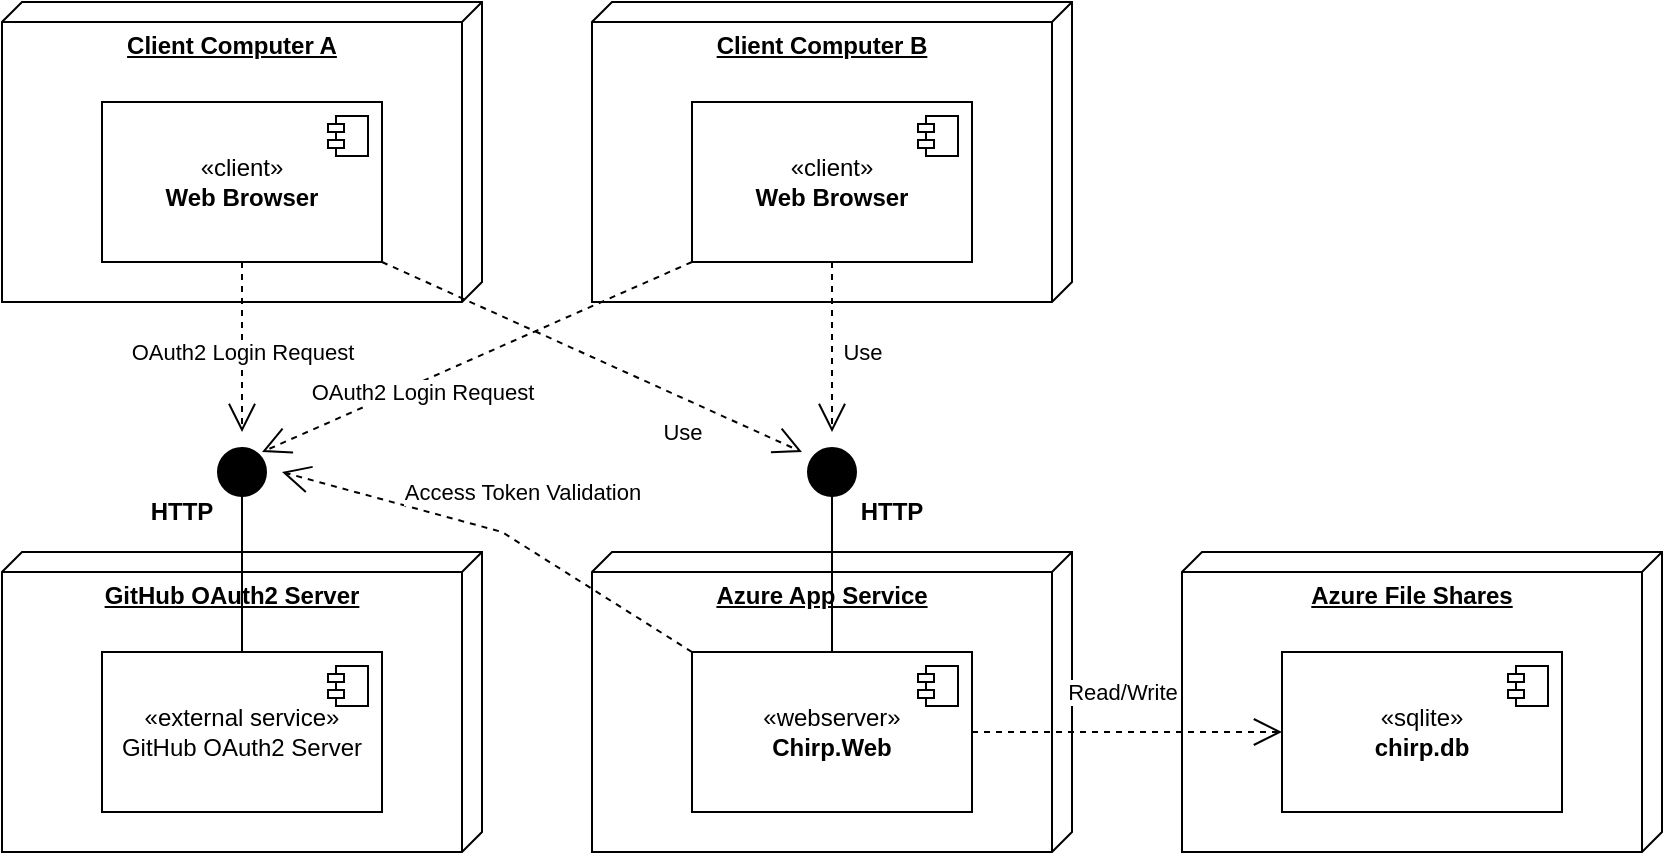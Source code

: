 <mxfile version="25.0.2">
  <diagram name="Page-1" id="LoCzOAIBXSTaIsne3H5t">
    <mxGraphModel dx="1562" dy="909" grid="1" gridSize="10" guides="1" tooltips="1" connect="1" arrows="1" fold="1" page="1" pageScale="1" pageWidth="850" pageHeight="1100" math="0" shadow="0">
      <root>
        <mxCell id="0" />
        <mxCell id="1" parent="0" />
        <mxCell id="bpWnhjo2g9jiHpaXhJq9-1" value="&lt;b&gt;Client Computer A&lt;/b&gt;" style="verticalAlign=top;align=center;spacingTop=8;spacingLeft=2;spacingRight=12;shape=cube;size=10;direction=south;fontStyle=4;html=1;whiteSpace=wrap;" vertex="1" parent="1">
          <mxGeometry x="10" y="295" width="240" height="150" as="geometry" />
        </mxCell>
        <mxCell id="bpWnhjo2g9jiHpaXhJq9-2" value="«client»&lt;br&gt;&lt;b&gt;Web Browser&lt;/b&gt;" style="html=1;dropTarget=0;whiteSpace=wrap;" vertex="1" parent="1">
          <mxGeometry x="60" y="345" width="140" height="80" as="geometry" />
        </mxCell>
        <mxCell id="bpWnhjo2g9jiHpaXhJq9-3" value="" style="shape=module;jettyWidth=8;jettyHeight=4;" vertex="1" parent="bpWnhjo2g9jiHpaXhJq9-2">
          <mxGeometry x="1" width="20" height="20" relative="1" as="geometry">
            <mxPoint x="-27" y="7" as="offset" />
          </mxGeometry>
        </mxCell>
        <mxCell id="bpWnhjo2g9jiHpaXhJq9-7" value="&lt;b&gt;Client Computer B&lt;/b&gt;" style="verticalAlign=top;align=center;spacingTop=8;spacingLeft=2;spacingRight=12;shape=cube;size=10;direction=south;fontStyle=4;html=1;whiteSpace=wrap;" vertex="1" parent="1">
          <mxGeometry x="305" y="295" width="240" height="150" as="geometry" />
        </mxCell>
        <mxCell id="bpWnhjo2g9jiHpaXhJq9-8" value="«client»&lt;br&gt;&lt;b&gt;Web Browser&lt;/b&gt;" style="html=1;dropTarget=0;whiteSpace=wrap;" vertex="1" parent="1">
          <mxGeometry x="355" y="345" width="140" height="80" as="geometry" />
        </mxCell>
        <mxCell id="bpWnhjo2g9jiHpaXhJq9-9" value="" style="shape=module;jettyWidth=8;jettyHeight=4;" vertex="1" parent="bpWnhjo2g9jiHpaXhJq9-8">
          <mxGeometry x="1" width="20" height="20" relative="1" as="geometry">
            <mxPoint x="-27" y="7" as="offset" />
          </mxGeometry>
        </mxCell>
        <mxCell id="bpWnhjo2g9jiHpaXhJq9-13" value="&lt;b&gt;Azure App Service&lt;/b&gt;" style="verticalAlign=top;align=center;spacingTop=8;spacingLeft=2;spacingRight=12;shape=cube;size=10;direction=south;fontStyle=4;html=1;whiteSpace=wrap;" vertex="1" parent="1">
          <mxGeometry x="305" y="570" width="240" height="150" as="geometry" />
        </mxCell>
        <mxCell id="bpWnhjo2g9jiHpaXhJq9-14" value="«webserver»&lt;br&gt;&lt;b&gt;Chirp.Web&lt;/b&gt;" style="html=1;dropTarget=0;whiteSpace=wrap;" vertex="1" parent="1">
          <mxGeometry x="355" y="620" width="140" height="80" as="geometry" />
        </mxCell>
        <mxCell id="bpWnhjo2g9jiHpaXhJq9-15" value="" style="shape=module;jettyWidth=8;jettyHeight=4;" vertex="1" parent="bpWnhjo2g9jiHpaXhJq9-14">
          <mxGeometry x="1" width="20" height="20" relative="1" as="geometry">
            <mxPoint x="-27" y="7" as="offset" />
          </mxGeometry>
        </mxCell>
        <mxCell id="bpWnhjo2g9jiHpaXhJq9-18" value="OAuth2 Login Request" style="endArrow=open;endSize=12;dashed=1;html=1;rounded=0;exitX=0.5;exitY=1;exitDx=0;exitDy=0;" edge="1" parent="1" source="bpWnhjo2g9jiHpaXhJq9-2">
          <mxGeometry x="0.059" width="160" relative="1" as="geometry">
            <mxPoint x="610" y="540" as="sourcePoint" />
            <mxPoint x="130" y="510" as="targetPoint" />
            <mxPoint as="offset" />
          </mxGeometry>
        </mxCell>
        <mxCell id="bpWnhjo2g9jiHpaXhJq9-19" value="Use" style="endArrow=open;endSize=12;dashed=1;html=1;rounded=0;exitX=0.5;exitY=1;exitDx=0;exitDy=0;" edge="1" parent="1" source="bpWnhjo2g9jiHpaXhJq9-8">
          <mxGeometry x="0.059" y="15" width="160" relative="1" as="geometry">
            <mxPoint x="210" y="560" as="sourcePoint" />
            <mxPoint x="425" y="510" as="targetPoint" />
            <mxPoint as="offset" />
          </mxGeometry>
        </mxCell>
        <mxCell id="bpWnhjo2g9jiHpaXhJq9-22" value="&lt;b&gt;Azure File Shares&lt;/b&gt;" style="verticalAlign=top;align=center;spacingTop=8;spacingLeft=2;spacingRight=12;shape=cube;size=10;direction=south;fontStyle=4;html=1;whiteSpace=wrap;" vertex="1" parent="1">
          <mxGeometry x="600" y="570" width="240" height="150" as="geometry" />
        </mxCell>
        <mxCell id="bpWnhjo2g9jiHpaXhJq9-23" value="«sqlite»&lt;br&gt;&lt;b&gt;chirp.db&lt;/b&gt;" style="html=1;dropTarget=0;whiteSpace=wrap;" vertex="1" parent="1">
          <mxGeometry x="650" y="620" width="140" height="80" as="geometry" />
        </mxCell>
        <mxCell id="bpWnhjo2g9jiHpaXhJq9-24" value="" style="shape=module;jettyWidth=8;jettyHeight=4;" vertex="1" parent="bpWnhjo2g9jiHpaXhJq9-23">
          <mxGeometry x="1" width="20" height="20" relative="1" as="geometry">
            <mxPoint x="-27" y="7" as="offset" />
          </mxGeometry>
        </mxCell>
        <mxCell id="bpWnhjo2g9jiHpaXhJq9-25" value="Read/Write" style="endArrow=open;endSize=12;dashed=1;html=1;rounded=0;exitX=1;exitY=0.5;exitDx=0;exitDy=0;" edge="1" parent="1" source="bpWnhjo2g9jiHpaXhJq9-14" target="bpWnhjo2g9jiHpaXhJq9-23">
          <mxGeometry x="-0.032" y="20" width="160" relative="1" as="geometry">
            <mxPoint x="570" y="1135" as="sourcePoint" />
            <mxPoint x="730" y="1135" as="targetPoint" />
            <mxPoint as="offset" />
          </mxGeometry>
        </mxCell>
        <mxCell id="bpWnhjo2g9jiHpaXhJq9-26" value="&lt;b&gt;GitHub OAuth2 Server&lt;/b&gt;" style="verticalAlign=top;align=center;spacingTop=8;spacingLeft=2;spacingRight=12;shape=cube;size=10;direction=south;fontStyle=4;html=1;whiteSpace=wrap;" vertex="1" parent="1">
          <mxGeometry x="10" y="570" width="240" height="150" as="geometry" />
        </mxCell>
        <mxCell id="bpWnhjo2g9jiHpaXhJq9-27" value="«external service»&lt;br&gt;GitHub OAuth2 Server" style="html=1;dropTarget=0;whiteSpace=wrap;" vertex="1" parent="1">
          <mxGeometry x="60" y="620" width="140" height="80" as="geometry" />
        </mxCell>
        <mxCell id="bpWnhjo2g9jiHpaXhJq9-28" value="" style="shape=module;jettyWidth=8;jettyHeight=4;" vertex="1" parent="bpWnhjo2g9jiHpaXhJq9-27">
          <mxGeometry x="1" width="20" height="20" relative="1" as="geometry">
            <mxPoint x="-27" y="7" as="offset" />
          </mxGeometry>
        </mxCell>
        <mxCell id="bpWnhjo2g9jiHpaXhJq9-29" value="" style="endArrow=oval;endFill=1;endSize=24;html=1;rounded=0;exitX=0.5;exitY=0;exitDx=0;exitDy=0;" edge="1" parent="1" source="bpWnhjo2g9jiHpaXhJq9-27">
          <mxGeometry width="160" relative="1" as="geometry">
            <mxPoint x="480" y="920" as="sourcePoint" />
            <mxPoint x="130" y="530" as="targetPoint" />
          </mxGeometry>
        </mxCell>
        <mxCell id="bpWnhjo2g9jiHpaXhJq9-30" value="&lt;b&gt;HTTP&lt;/b&gt;" style="text;strokeColor=none;align=center;fillColor=none;html=1;verticalAlign=middle;whiteSpace=wrap;rounded=0;" vertex="1" parent="1">
          <mxGeometry x="70" y="535" width="60" height="30" as="geometry" />
        </mxCell>
        <mxCell id="bpWnhjo2g9jiHpaXhJq9-32" value="Use" style="endArrow=open;endSize=12;dashed=1;html=1;rounded=0;exitX=1;exitY=1;exitDx=0;exitDy=0;" edge="1" parent="1" source="bpWnhjo2g9jiHpaXhJq9-2">
          <mxGeometry x="0.49" y="-16" width="160" relative="1" as="geometry">
            <mxPoint x="110" y="382.5" as="sourcePoint" />
            <mxPoint x="410" y="520" as="targetPoint" />
            <mxPoint as="offset" />
          </mxGeometry>
        </mxCell>
        <mxCell id="bpWnhjo2g9jiHpaXhJq9-33" value="OAuth2 Login Request" style="endArrow=open;endSize=12;dashed=1;html=1;rounded=0;exitX=0;exitY=1;exitDx=0;exitDy=0;" edge="1" parent="1" source="bpWnhjo2g9jiHpaXhJq9-8">
          <mxGeometry x="0.274" y="5" width="160" relative="1" as="geometry">
            <mxPoint x="220" y="530" as="sourcePoint" />
            <mxPoint x="140" y="520" as="targetPoint" />
            <mxPoint as="offset" />
          </mxGeometry>
        </mxCell>
        <mxCell id="bpWnhjo2g9jiHpaXhJq9-35" value="" style="endArrow=oval;endFill=1;endSize=24;html=1;rounded=0;exitX=0.5;exitY=0;exitDx=0;exitDy=0;" edge="1" parent="1" source="bpWnhjo2g9jiHpaXhJq9-14">
          <mxGeometry width="160" relative="1" as="geometry">
            <mxPoint x="425" y="620" as="sourcePoint" />
            <mxPoint x="425" y="530" as="targetPoint" />
          </mxGeometry>
        </mxCell>
        <mxCell id="bpWnhjo2g9jiHpaXhJq9-21" value="&lt;b&gt;HTTP&lt;/b&gt;" style="text;strokeColor=none;align=center;fillColor=none;html=1;verticalAlign=middle;whiteSpace=wrap;rounded=0;" vertex="1" parent="1">
          <mxGeometry x="425" y="535" width="60" height="30" as="geometry" />
        </mxCell>
        <mxCell id="bpWnhjo2g9jiHpaXhJq9-36" value="Access Token Validation" style="endArrow=open;endSize=12;dashed=1;html=1;rounded=0;exitX=0;exitY=0;exitDx=0;exitDy=0;" edge="1" parent="1" source="bpWnhjo2g9jiHpaXhJq9-14">
          <mxGeometry x="-0.007" y="-23" width="160" relative="1" as="geometry">
            <mxPoint x="404.42" y="620.0" as="sourcePoint" />
            <mxPoint x="150" y="530" as="targetPoint" />
            <Array as="points">
              <mxPoint x="260" y="560" />
            </Array>
            <mxPoint x="4" y="2" as="offset" />
          </mxGeometry>
        </mxCell>
      </root>
    </mxGraphModel>
  </diagram>
</mxfile>

